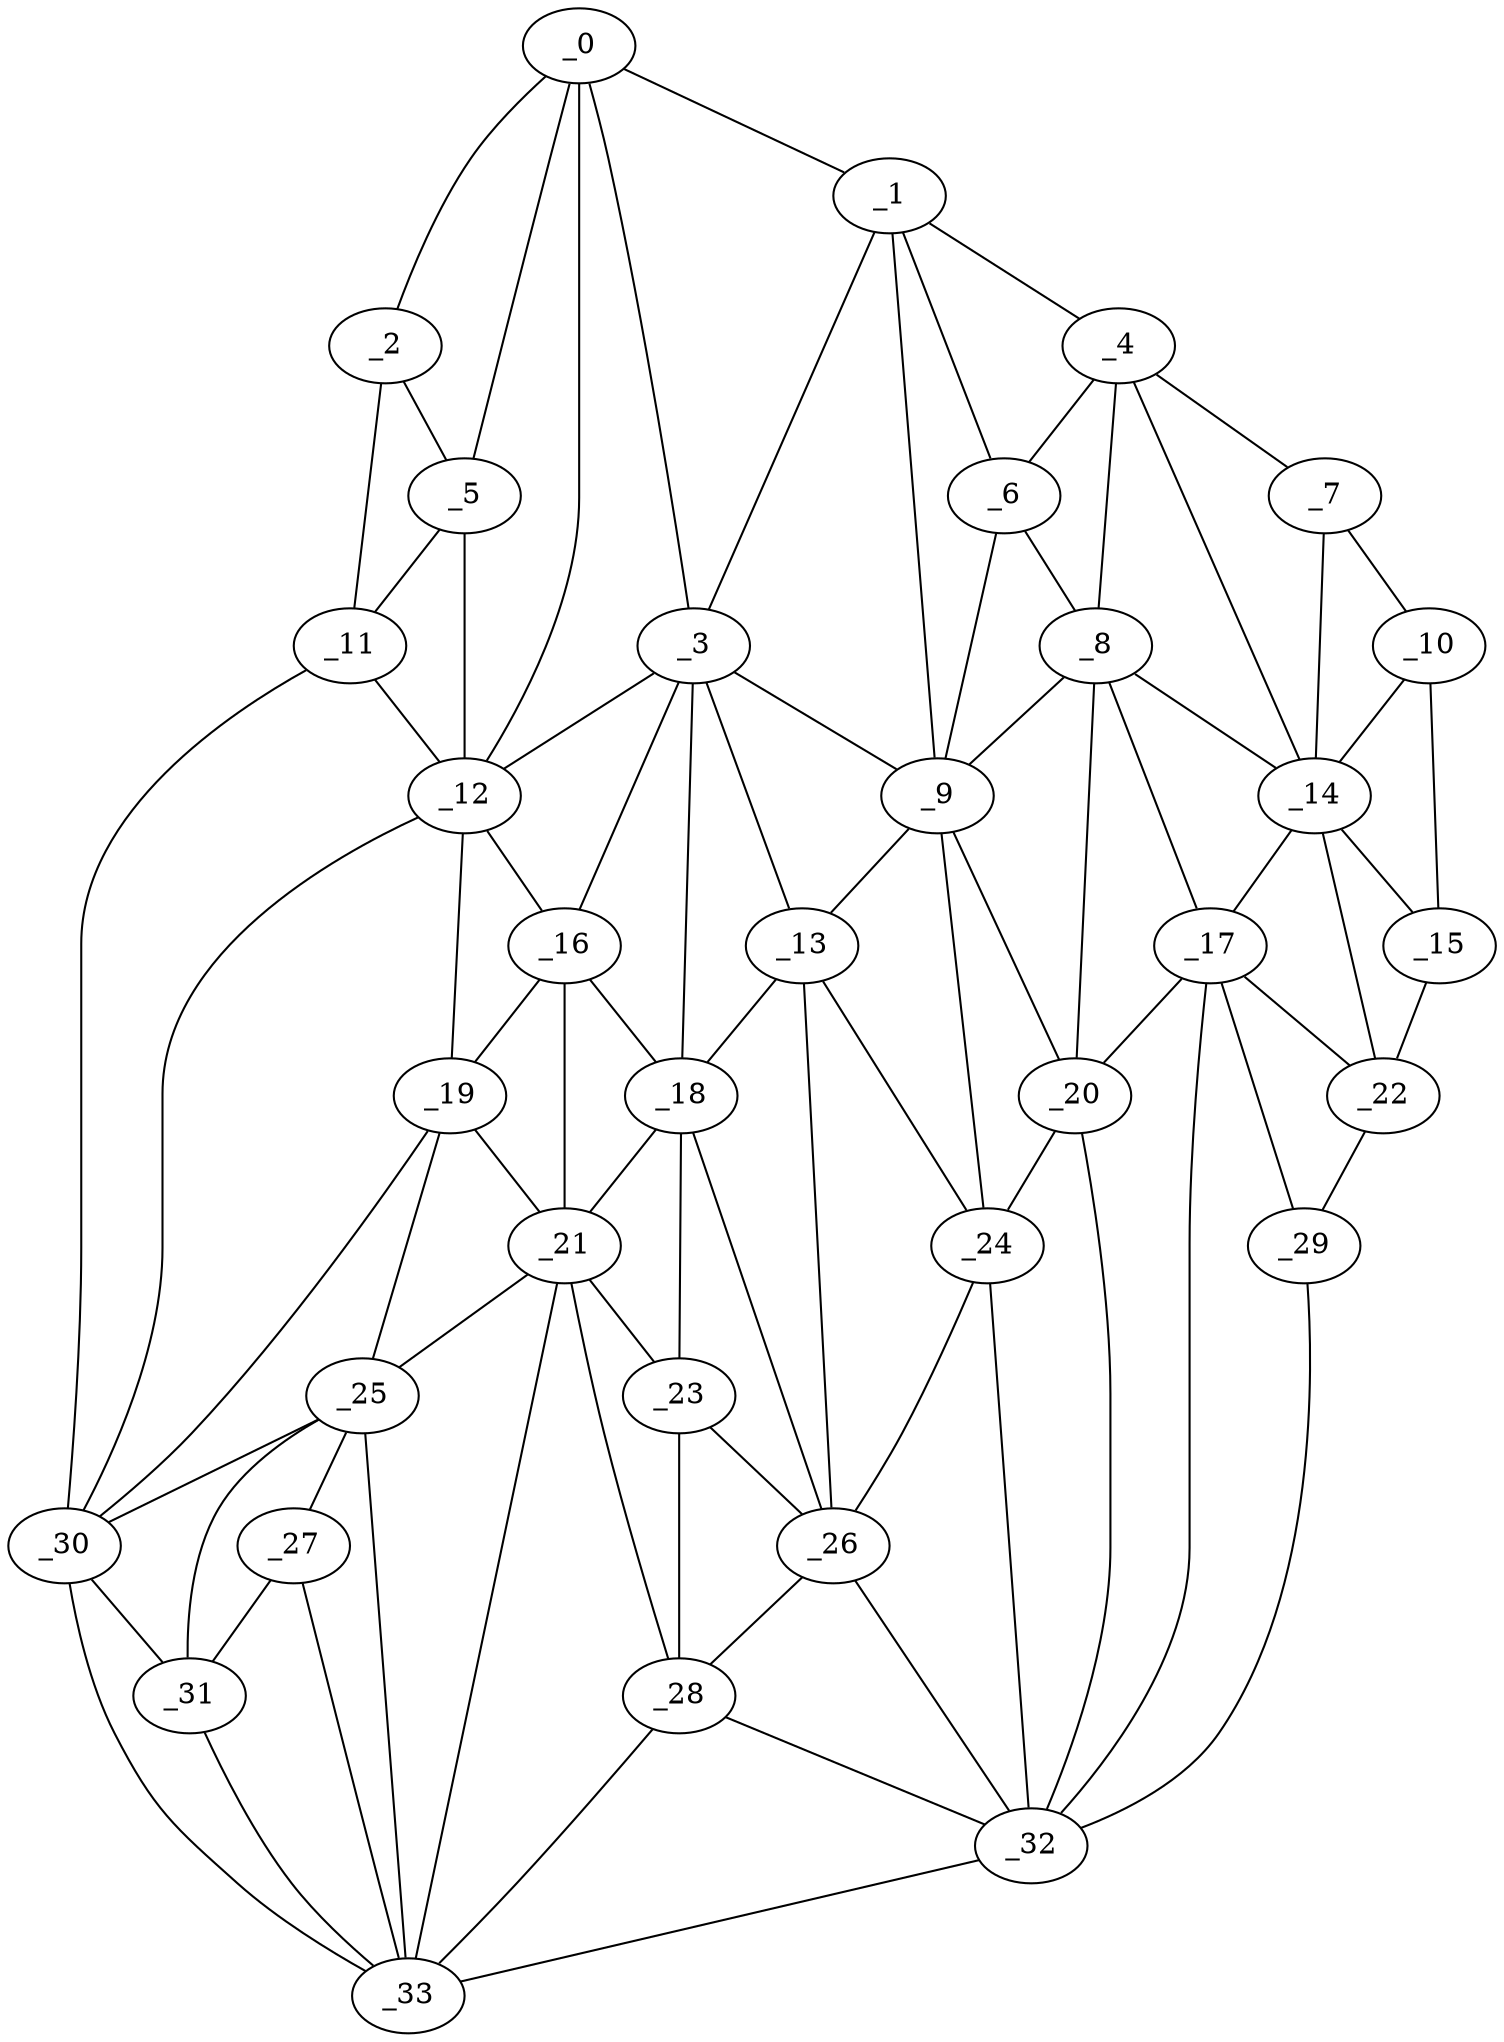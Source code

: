 graph "obj93__125.gxl" {
	_0	 [x=38,
		y=7];
	_1	 [x=47,
		y=83];
	_0 -- _1	 [valence=1];
	_2	 [x=48,
		y=3];
	_0 -- _2	 [valence=1];
	_3	 [x=49,
		y=73];
	_0 -- _3	 [valence=2];
	_5	 [x=54,
		y=9];
	_0 -- _5	 [valence=2];
	_12	 [x=68,
		y=21];
	_0 -- _12	 [valence=1];
	_1 -- _3	 [valence=2];
	_4	 [x=51,
		y=105];
	_1 -- _4	 [valence=1];
	_6	 [x=54,
		y=94];
	_1 -- _6	 [valence=1];
	_9	 [x=64,
		y=80];
	_1 -- _9	 [valence=2];
	_2 -- _5	 [valence=2];
	_11	 [x=67,
		y=5];
	_2 -- _11	 [valence=1];
	_3 -- _9	 [valence=2];
	_3 -- _12	 [valence=1];
	_13	 [x=69,
		y=69];
	_3 -- _13	 [valence=1];
	_16	 [x=73,
		y=29];
	_3 -- _16	 [valence=2];
	_18	 [x=78,
		y=53];
	_3 -- _18	 [valence=1];
	_4 -- _6	 [valence=2];
	_7	 [x=58,
		y=117];
	_4 -- _7	 [valence=1];
	_8	 [x=61,
		y=98];
	_4 -- _8	 [valence=1];
	_14	 [x=69,
		y=109];
	_4 -- _14	 [valence=1];
	_5 -- _11	 [valence=2];
	_5 -- _12	 [valence=2];
	_6 -- _8	 [valence=1];
	_6 -- _9	 [valence=2];
	_10	 [x=65,
		y=122];
	_7 -- _10	 [valence=1];
	_7 -- _14	 [valence=2];
	_8 -- _9	 [valence=2];
	_8 -- _14	 [valence=2];
	_17	 [x=75,
		y=103];
	_8 -- _17	 [valence=2];
	_20	 [x=80,
		y=92];
	_8 -- _20	 [valence=2];
	_9 -- _13	 [valence=2];
	_9 -- _20	 [valence=1];
	_24	 [x=87,
		y=76];
	_9 -- _24	 [valence=2];
	_10 -- _14	 [valence=2];
	_15	 [x=69,
		y=122];
	_10 -- _15	 [valence=1];
	_11 -- _12	 [valence=2];
	_30	 [x=94,
		y=13];
	_11 -- _30	 [valence=1];
	_12 -- _16	 [valence=2];
	_19	 [x=79,
		y=27];
	_12 -- _19	 [valence=2];
	_12 -- _30	 [valence=1];
	_13 -- _18	 [valence=1];
	_13 -- _24	 [valence=1];
	_26	 [x=90,
		y=62];
	_13 -- _26	 [valence=2];
	_14 -- _15	 [valence=2];
	_14 -- _17	 [valence=2];
	_22	 [x=85,
		y=118];
	_14 -- _22	 [valence=2];
	_15 -- _22	 [valence=1];
	_16 -- _18	 [valence=2];
	_16 -- _19	 [valence=2];
	_21	 [x=85,
		y=45];
	_16 -- _21	 [valence=1];
	_17 -- _20	 [valence=1];
	_17 -- _22	 [valence=1];
	_29	 [x=93,
		y=109];
	_17 -- _29	 [valence=2];
	_32	 [x=94,
		y=101];
	_17 -- _32	 [valence=2];
	_18 -- _21	 [valence=2];
	_23	 [x=86,
		y=54];
	_18 -- _23	 [valence=2];
	_18 -- _26	 [valence=2];
	_19 -- _21	 [valence=2];
	_25	 [x=88,
		y=28];
	_19 -- _25	 [valence=1];
	_19 -- _30	 [valence=2];
	_20 -- _24	 [valence=1];
	_20 -- _32	 [valence=2];
	_21 -- _23	 [valence=1];
	_21 -- _25	 [valence=2];
	_28	 [x=93,
		y=49];
	_21 -- _28	 [valence=2];
	_33	 [x=95,
		y=38];
	_21 -- _33	 [valence=1];
	_22 -- _29	 [valence=1];
	_23 -- _26	 [valence=1];
	_23 -- _28	 [valence=2];
	_24 -- _26	 [valence=2];
	_24 -- _32	 [valence=1];
	_27	 [x=93,
		y=28];
	_25 -- _27	 [valence=1];
	_25 -- _30	 [valence=2];
	_31	 [x=94,
		y=24];
	_25 -- _31	 [valence=2];
	_25 -- _33	 [valence=2];
	_26 -- _28	 [valence=1];
	_26 -- _32	 [valence=2];
	_27 -- _31	 [valence=2];
	_27 -- _33	 [valence=2];
	_28 -- _32	 [valence=2];
	_28 -- _33	 [valence=2];
	_29 -- _32	 [valence=1];
	_30 -- _31	 [valence=1];
	_30 -- _33	 [valence=1];
	_31 -- _33	 [valence=1];
	_32 -- _33	 [valence=1];
}
